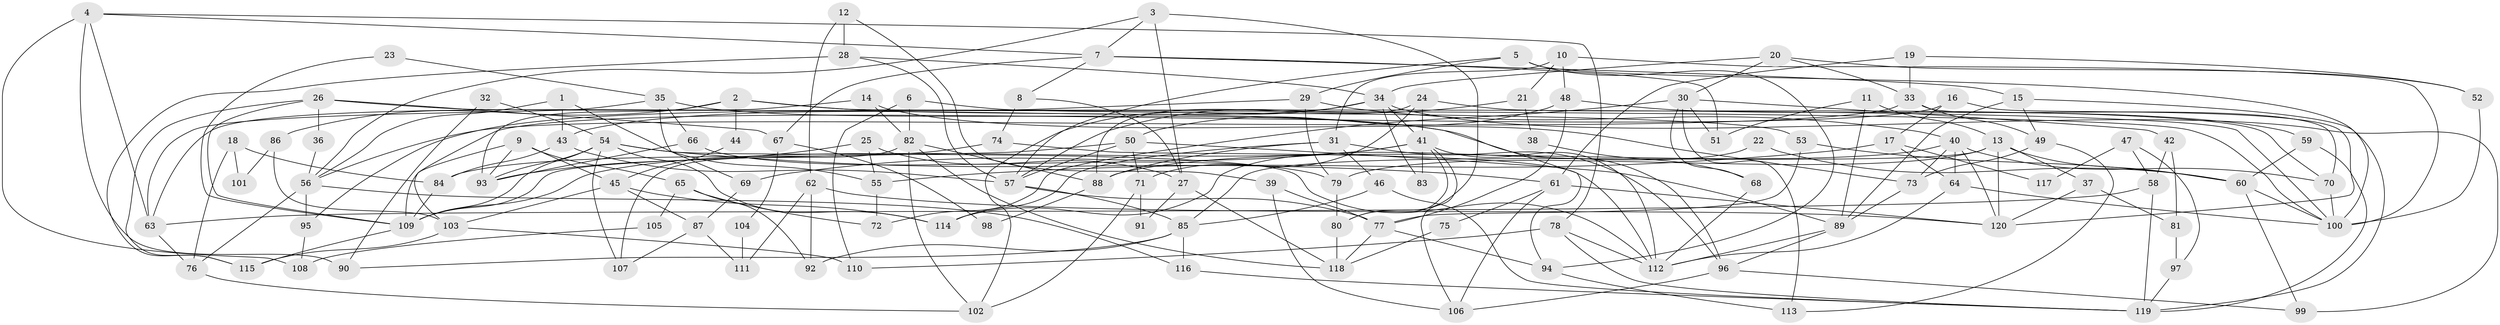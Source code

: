// coarse degree distribution, {9: 0.08108108108108109, 7: 0.1891891891891892, 3: 0.16216216216216217, 10: 0.13513513513513514, 12: 0.02702702702702703, 8: 0.16216216216216217, 5: 0.08108108108108109, 11: 0.08108108108108109, 4: 0.05405405405405406, 2: 0.02702702702702703}
// Generated by graph-tools (version 1.1) at 2025/37/03/04/25 23:37:15]
// undirected, 120 vertices, 240 edges
graph export_dot {
  node [color=gray90,style=filled];
  1;
  2;
  3;
  4;
  5;
  6;
  7;
  8;
  9;
  10;
  11;
  12;
  13;
  14;
  15;
  16;
  17;
  18;
  19;
  20;
  21;
  22;
  23;
  24;
  25;
  26;
  27;
  28;
  29;
  30;
  31;
  32;
  33;
  34;
  35;
  36;
  37;
  38;
  39;
  40;
  41;
  42;
  43;
  44;
  45;
  46;
  47;
  48;
  49;
  50;
  51;
  52;
  53;
  54;
  55;
  56;
  57;
  58;
  59;
  60;
  61;
  62;
  63;
  64;
  65;
  66;
  67;
  68;
  69;
  70;
  71;
  72;
  73;
  74;
  75;
  76;
  77;
  78;
  79;
  80;
  81;
  82;
  83;
  84;
  85;
  86;
  87;
  88;
  89;
  90;
  91;
  92;
  93;
  94;
  95;
  96;
  97;
  98;
  99;
  100;
  101;
  102;
  103;
  104;
  105;
  106;
  107;
  108;
  109;
  110;
  111;
  112;
  113;
  114;
  115;
  116;
  117;
  118;
  119;
  120;
  1 -- 56;
  1 -- 55;
  1 -- 43;
  2 -- 93;
  2 -- 94;
  2 -- 44;
  2 -- 86;
  2 -- 100;
  3 -- 56;
  3 -- 7;
  3 -- 27;
  3 -- 80;
  4 -- 63;
  4 -- 78;
  4 -- 7;
  4 -- 90;
  4 -- 108;
  5 -- 57;
  5 -- 100;
  5 -- 29;
  5 -- 94;
  6 -- 53;
  6 -- 82;
  6 -- 110;
  7 -- 8;
  7 -- 15;
  7 -- 51;
  7 -- 67;
  8 -- 74;
  8 -- 27;
  9 -- 109;
  9 -- 45;
  9 -- 65;
  9 -- 93;
  10 -- 48;
  10 -- 100;
  10 -- 21;
  10 -- 31;
  11 -- 51;
  11 -- 13;
  11 -- 89;
  12 -- 39;
  12 -- 28;
  12 -- 62;
  13 -- 120;
  13 -- 60;
  13 -- 37;
  13 -- 79;
  13 -- 85;
  14 -- 73;
  14 -- 63;
  14 -- 82;
  15 -- 119;
  15 -- 49;
  15 -- 89;
  16 -- 103;
  16 -- 17;
  16 -- 120;
  17 -- 64;
  17 -- 55;
  17 -- 117;
  18 -- 84;
  18 -- 76;
  18 -- 101;
  19 -- 33;
  19 -- 61;
  19 -- 52;
  20 -- 34;
  20 -- 52;
  20 -- 30;
  20 -- 33;
  21 -- 57;
  21 -- 38;
  22 -- 60;
  22 -- 114;
  23 -- 109;
  23 -- 35;
  24 -- 70;
  24 -- 71;
  24 -- 41;
  24 -- 88;
  25 -- 27;
  25 -- 93;
  25 -- 55;
  26 -- 100;
  26 -- 109;
  26 -- 36;
  26 -- 67;
  26 -- 115;
  27 -- 118;
  27 -- 91;
  28 -- 115;
  28 -- 57;
  28 -- 34;
  29 -- 40;
  29 -- 79;
  29 -- 95;
  30 -- 113;
  30 -- 42;
  30 -- 51;
  30 -- 68;
  30 -- 72;
  31 -- 96;
  31 -- 46;
  31 -- 88;
  31 -- 114;
  32 -- 90;
  32 -- 54;
  33 -- 70;
  33 -- 49;
  33 -- 56;
  34 -- 41;
  34 -- 43;
  34 -- 83;
  34 -- 99;
  34 -- 102;
  35 -- 69;
  35 -- 96;
  35 -- 63;
  35 -- 66;
  36 -- 56;
  37 -- 120;
  37 -- 81;
  38 -- 68;
  39 -- 106;
  39 -- 77;
  40 -- 88;
  40 -- 73;
  40 -- 64;
  40 -- 70;
  40 -- 120;
  41 -- 80;
  41 -- 69;
  41 -- 83;
  41 -- 106;
  41 -- 109;
  41 -- 112;
  42 -- 58;
  42 -- 81;
  43 -- 57;
  43 -- 84;
  44 -- 45;
  45 -- 114;
  45 -- 103;
  45 -- 87;
  46 -- 85;
  46 -- 119;
  47 -- 97;
  47 -- 58;
  47 -- 117;
  48 -- 77;
  48 -- 50;
  48 -- 59;
  49 -- 73;
  49 -- 113;
  50 -- 89;
  50 -- 109;
  50 -- 57;
  50 -- 71;
  52 -- 100;
  53 -- 77;
  53 -- 60;
  54 -- 112;
  54 -- 93;
  54 -- 61;
  54 -- 107;
  54 -- 109;
  54 -- 114;
  55 -- 72;
  56 -- 116;
  56 -- 76;
  56 -- 95;
  57 -- 77;
  57 -- 85;
  58 -- 119;
  58 -- 63;
  59 -- 60;
  59 -- 119;
  60 -- 100;
  60 -- 99;
  61 -- 120;
  61 -- 75;
  61 -- 106;
  62 -- 120;
  62 -- 92;
  62 -- 111;
  63 -- 76;
  64 -- 112;
  64 -- 100;
  65 -- 92;
  65 -- 72;
  65 -- 105;
  66 -- 79;
  66 -- 93;
  67 -- 98;
  67 -- 104;
  68 -- 112;
  69 -- 87;
  70 -- 100;
  71 -- 102;
  71 -- 91;
  73 -- 89;
  74 -- 84;
  74 -- 112;
  75 -- 118;
  76 -- 102;
  77 -- 118;
  77 -- 94;
  78 -- 112;
  78 -- 119;
  78 -- 110;
  79 -- 80;
  80 -- 118;
  81 -- 97;
  82 -- 88;
  82 -- 102;
  82 -- 107;
  82 -- 118;
  84 -- 109;
  85 -- 90;
  85 -- 92;
  85 -- 116;
  86 -- 103;
  86 -- 101;
  87 -- 107;
  87 -- 111;
  88 -- 98;
  89 -- 96;
  89 -- 112;
  94 -- 113;
  95 -- 108;
  96 -- 106;
  96 -- 99;
  97 -- 119;
  103 -- 115;
  103 -- 110;
  104 -- 111;
  105 -- 108;
  109 -- 115;
  116 -- 119;
}
